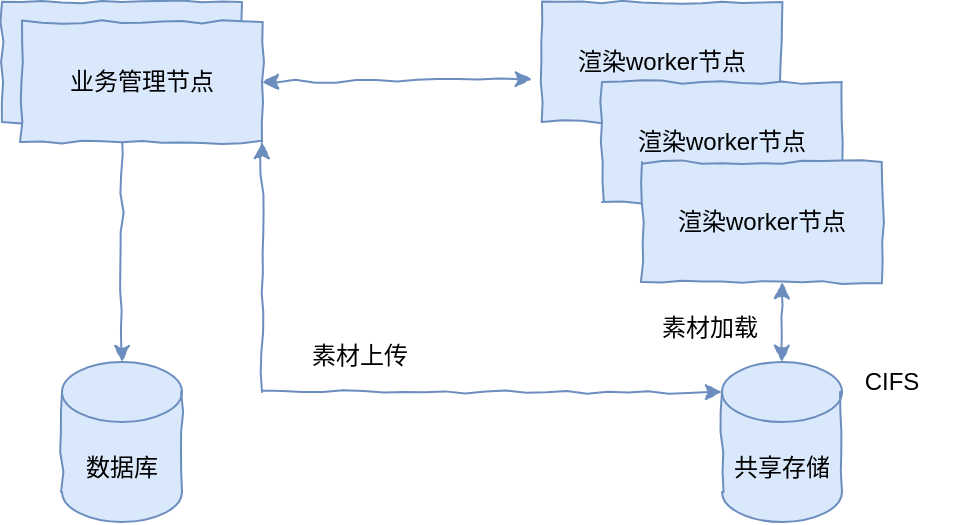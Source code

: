 <mxfile version="21.7.2" type="github">
  <diagram name="渲染" id="Ony0uZFM6_0t6FoptmsX">
    <mxGraphModel dx="1509" dy="801" grid="0" gridSize="10" guides="1" tooltips="1" connect="1" arrows="1" fold="1" page="1" pageScale="1" pageWidth="827" pageHeight="1169" math="0" shadow="0">
      <root>
        <mxCell id="0" />
        <mxCell id="1" parent="0" />
        <mxCell id="FOcp_rNZjXHT2OMbQqS7-1" value="共享存储" style="shape=cylinder3;whiteSpace=wrap;html=1;boundedLbl=1;backgroundOutline=1;size=15;fillColor=#dae8fc;strokeColor=#6c8ebf;rounded=0;comic=1;" vertex="1" parent="1">
          <mxGeometry x="420" y="210" width="60" height="80" as="geometry" />
        </mxCell>
        <mxCell id="FOcp_rNZjXHT2OMbQqS7-2" value="数据库" style="shape=cylinder3;whiteSpace=wrap;html=1;boundedLbl=1;backgroundOutline=1;size=15;fillColor=#dae8fc;strokeColor=#6c8ebf;comic=1;" vertex="1" parent="1">
          <mxGeometry x="90" y="210" width="60" height="80" as="geometry" />
        </mxCell>
        <mxCell id="FOcp_rNZjXHT2OMbQqS7-3" value="业务管理节点" style="rounded=0;whiteSpace=wrap;html=1;fillColor=#dae8fc;strokeColor=#6c8ebf;comic=1;" vertex="1" parent="1">
          <mxGeometry x="60" y="30" width="120" height="60" as="geometry" />
        </mxCell>
        <mxCell id="FOcp_rNZjXHT2OMbQqS7-4" value="" style="endArrow=classic;startArrow=classic;html=1;rounded=0;exitX=0.5;exitY=0;exitDx=0;exitDy=0;exitPerimeter=0;entryX=0.5;entryY=1;entryDx=0;entryDy=0;fontSize=12;fillColor=#dae8fc;strokeColor=#6c8ebf;comic=1;" edge="1" parent="1" source="FOcp_rNZjXHT2OMbQqS7-2" target="FOcp_rNZjXHT2OMbQqS7-3">
          <mxGeometry width="50" height="50" relative="1" as="geometry">
            <mxPoint x="317" y="190" as="sourcePoint" />
            <mxPoint x="367" y="140" as="targetPoint" />
          </mxGeometry>
        </mxCell>
        <mxCell id="FOcp_rNZjXHT2OMbQqS7-5" value="业务管理节点" style="rounded=0;whiteSpace=wrap;html=1;fillColor=#dae8fc;strokeColor=#6c8ebf;comic=1;" vertex="1" parent="1">
          <mxGeometry x="70" y="40" width="120" height="60" as="geometry" />
        </mxCell>
        <mxCell id="FOcp_rNZjXHT2OMbQqS7-6" value="渲染worker节点" style="rounded=0;whiteSpace=wrap;html=1;fillColor=#dae8fc;strokeColor=#6c8ebf;comic=1;" vertex="1" parent="1">
          <mxGeometry x="330" y="30" width="120" height="60" as="geometry" />
        </mxCell>
        <mxCell id="FOcp_rNZjXHT2OMbQqS7-7" value="渲染worker节点" style="rounded=0;whiteSpace=wrap;html=1;fillColor=#dae8fc;strokeColor=#6c8ebf;comic=1;" vertex="1" parent="1">
          <mxGeometry x="360" y="70" width="120" height="60" as="geometry" />
        </mxCell>
        <mxCell id="FOcp_rNZjXHT2OMbQqS7-8" value="渲染worker节点" style="rounded=0;whiteSpace=wrap;html=1;fillColor=#dae8fc;strokeColor=#6c8ebf;comic=1;" vertex="1" parent="1">
          <mxGeometry x="380" y="110" width="120" height="60" as="geometry" />
        </mxCell>
        <mxCell id="FOcp_rNZjXHT2OMbQqS7-9" value="" style="endArrow=classic;startArrow=classic;html=1;rounded=0;exitX=1;exitY=0.5;exitDx=0;exitDy=0;entryX=-0.042;entryY=0.642;entryDx=0;entryDy=0;entryPerimeter=0;fontSize=12;fillColor=#dae8fc;strokeColor=#6c8ebf;comic=1;" edge="1" parent="1" source="FOcp_rNZjXHT2OMbQqS7-5" target="FOcp_rNZjXHT2OMbQqS7-6">
          <mxGeometry width="50" height="50" relative="1" as="geometry">
            <mxPoint x="380" y="220" as="sourcePoint" />
            <mxPoint x="430" y="170" as="targetPoint" />
          </mxGeometry>
        </mxCell>
        <mxCell id="FOcp_rNZjXHT2OMbQqS7-10" value="" style="endArrow=classic;startArrow=classic;html=1;rounded=0;exitX=0.5;exitY=0;exitDx=0;exitDy=0;exitPerimeter=0;entryX=0.583;entryY=1;entryDx=0;entryDy=0;entryPerimeter=0;fontSize=12;fillColor=#dae8fc;strokeColor=#6c8ebf;comic=1;" edge="1" parent="1" source="FOcp_rNZjXHT2OMbQqS7-1" target="FOcp_rNZjXHT2OMbQqS7-8">
          <mxGeometry width="50" height="50" relative="1" as="geometry">
            <mxPoint x="380" y="220" as="sourcePoint" />
            <mxPoint x="430" y="170" as="targetPoint" />
          </mxGeometry>
        </mxCell>
        <mxCell id="FOcp_rNZjXHT2OMbQqS7-11" value="CIFS" style="text;html=1;strokeColor=none;fillColor=none;align=center;verticalAlign=middle;whiteSpace=wrap;rounded=0;fontSize=12;fontFamily=Helvetica;fontColor=default;" vertex="1" parent="1">
          <mxGeometry x="475" y="205" width="60" height="30" as="geometry" />
        </mxCell>
        <mxCell id="FOcp_rNZjXHT2OMbQqS7-12" value="" style="endArrow=classic;startArrow=classic;html=1;rounded=0;fontFamily=Helvetica;fontSize=12;fontColor=default;exitX=1;exitY=1;exitDx=0;exitDy=0;entryX=0;entryY=0;entryDx=0;entryDy=15;entryPerimeter=0;strokeColor=#6c8ebf;fillColor=#dae8fc;comic=1;" edge="1" parent="1" source="FOcp_rNZjXHT2OMbQqS7-5" target="FOcp_rNZjXHT2OMbQqS7-1">
          <mxGeometry width="50" height="50" relative="1" as="geometry">
            <mxPoint x="480" y="245" as="sourcePoint" />
            <mxPoint x="530" y="195" as="targetPoint" />
            <Array as="points">
              <mxPoint x="190" y="225" />
            </Array>
          </mxGeometry>
        </mxCell>
        <mxCell id="FOcp_rNZjXHT2OMbQqS7-13" value="素材上传" style="text;html=1;strokeColor=none;fillColor=none;align=center;verticalAlign=middle;whiteSpace=wrap;rounded=0;fontSize=12;fontFamily=Helvetica;fontColor=default;" vertex="1" parent="1">
          <mxGeometry x="209" y="192" width="60" height="30" as="geometry" />
        </mxCell>
        <mxCell id="FOcp_rNZjXHT2OMbQqS7-14" value="素材加载" style="text;html=1;strokeColor=none;fillColor=none;align=center;verticalAlign=middle;whiteSpace=wrap;rounded=0;fontSize=12;fontFamily=Helvetica;fontColor=default;" vertex="1" parent="1">
          <mxGeometry x="384" y="178" width="60" height="30" as="geometry" />
        </mxCell>
      </root>
    </mxGraphModel>
  </diagram>
</mxfile>
